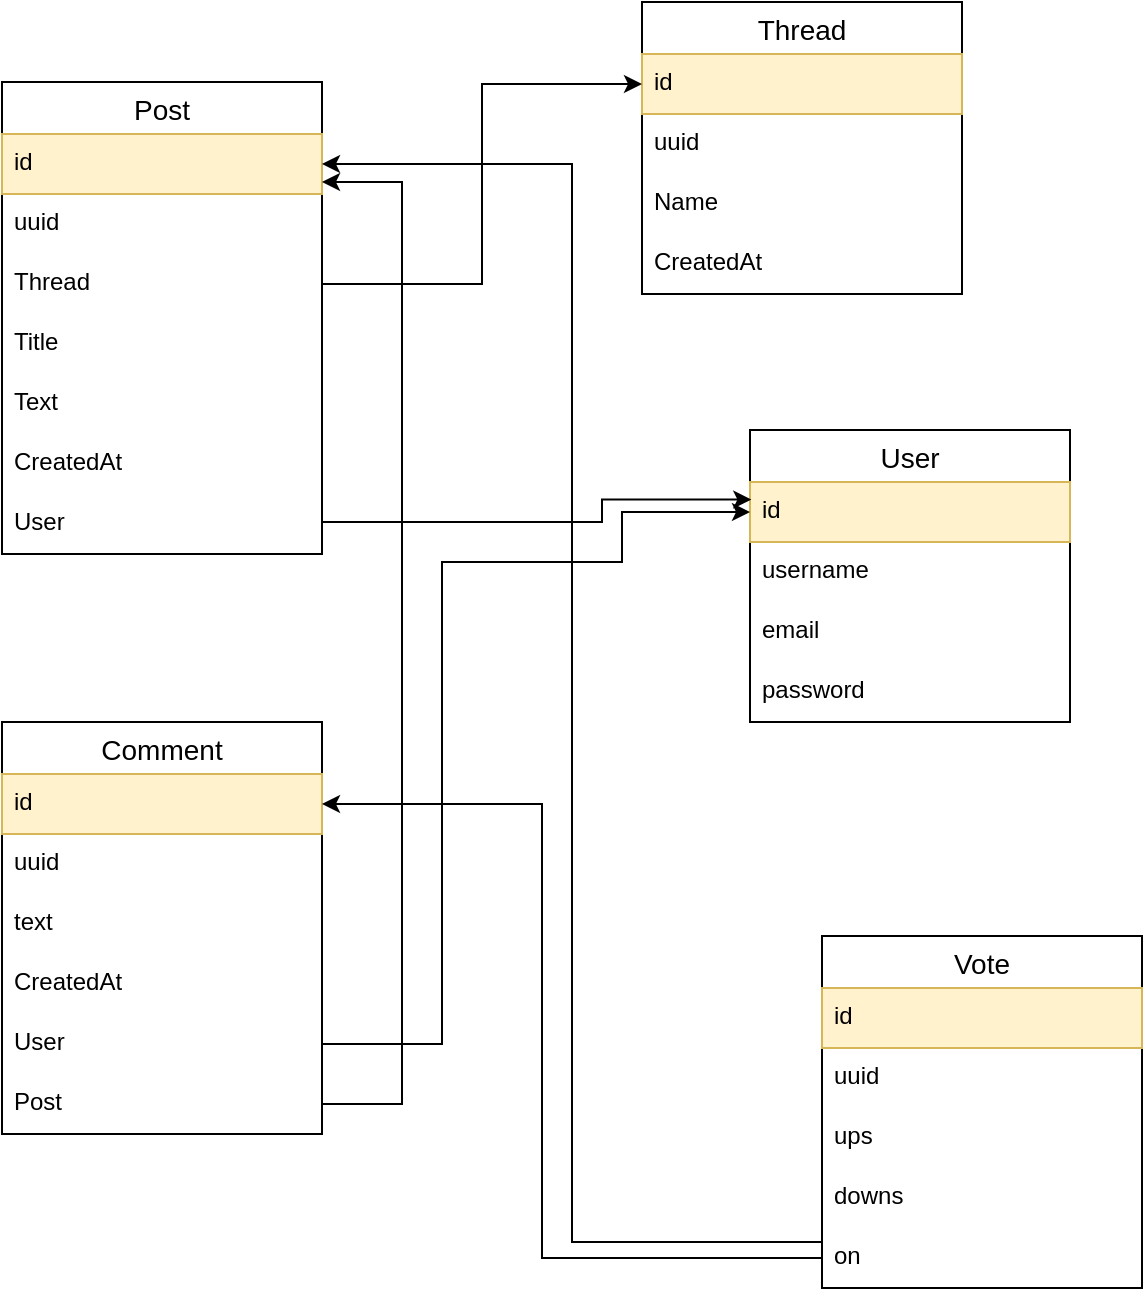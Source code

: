 <mxfile version="17.4.2" type="device"><diagram id="tq-Q6TzTyD14Li7ieqoj" name="Page-1"><mxGraphModel dx="655" dy="653" grid="1" gridSize="10" guides="1" tooltips="1" connect="1" arrows="1" fold="1" page="1" pageScale="1" pageWidth="827" pageHeight="1169" math="0" shadow="0"><root><mxCell id="0"/><mxCell id="1" parent="0"/><mxCell id="9" value="Thread" style="swimlane;fontStyle=0;childLayout=stackLayout;horizontal=1;startSize=26;horizontalStack=0;resizeParent=1;resizeParentMax=0;resizeLast=0;collapsible=1;marginBottom=0;align=center;fontSize=14;" parent="1" vertex="1"><mxGeometry x="360" y="30" width="160" height="146" as="geometry"/></mxCell><mxCell id="10" value="id" style="text;strokeColor=#d6b656;fillColor=#fff2cc;spacingLeft=4;spacingRight=4;overflow=hidden;rotatable=0;points=[[0,0.5],[1,0.5]];portConstraint=eastwest;fontSize=12;" parent="9" vertex="1"><mxGeometry y="26" width="160" height="30" as="geometry"/></mxCell><mxCell id="bKGqzlOX6iAhwsOHJMyX-36" value="uuid" style="text;strokeColor=none;fillColor=none;spacingLeft=4;spacingRight=4;overflow=hidden;rotatable=0;points=[[0,0.5],[1,0.5]];portConstraint=eastwest;fontSize=12;" parent="9" vertex="1"><mxGeometry y="56" width="160" height="30" as="geometry"/></mxCell><mxCell id="11" value="Name" style="text;strokeColor=none;fillColor=none;spacingLeft=4;spacingRight=4;overflow=hidden;rotatable=0;points=[[0,0.5],[1,0.5]];portConstraint=eastwest;fontSize=12;" parent="9" vertex="1"><mxGeometry y="86" width="160" height="30" as="geometry"/></mxCell><mxCell id="SS1GwkB9hGUlwYre3SJg-49" value="CreatedAt" style="text;strokeColor=none;fillColor=none;spacingLeft=4;spacingRight=4;overflow=hidden;rotatable=0;points=[[0,0.5],[1,0.5]];portConstraint=eastwest;fontSize=12;" parent="9" vertex="1"><mxGeometry y="116" width="160" height="30" as="geometry"/></mxCell><mxCell id="13" value="Post" style="swimlane;fontStyle=0;childLayout=stackLayout;horizontal=1;startSize=26;horizontalStack=0;resizeParent=1;resizeParentMax=0;resizeLast=0;collapsible=1;marginBottom=0;align=center;fontSize=14;" parent="1" vertex="1"><mxGeometry x="40" y="70" width="160" height="236" as="geometry"><mxRectangle x="320" y="240" width="60" height="26" as="alternateBounds"/></mxGeometry></mxCell><mxCell id="25" value="id" style="text;strokeColor=#d6b656;fillColor=#fff2cc;spacingLeft=4;spacingRight=4;overflow=hidden;rotatable=0;points=[[0,0.5],[1,0.5]];portConstraint=eastwest;fontSize=12;" parent="13" vertex="1"><mxGeometry y="26" width="160" height="30" as="geometry"/></mxCell><mxCell id="bKGqzlOX6iAhwsOHJMyX-35" value="uuid" style="text;strokeColor=none;fillColor=none;spacingLeft=4;spacingRight=4;overflow=hidden;rotatable=0;points=[[0,0.5],[1,0.5]];portConstraint=eastwest;fontSize=12;" parent="13" vertex="1"><mxGeometry y="56" width="160" height="30" as="geometry"/></mxCell><mxCell id="32" value="Thread" style="text;strokeColor=none;fillColor=none;spacingLeft=4;spacingRight=4;overflow=hidden;rotatable=0;points=[[0,0.5],[1,0.5]];portConstraint=eastwest;fontSize=12;" parent="13" vertex="1"><mxGeometry y="86" width="160" height="30" as="geometry"/></mxCell><mxCell id="14" value="Title" style="text;strokeColor=none;fillColor=none;spacingLeft=4;spacingRight=4;overflow=hidden;rotatable=0;points=[[0,0.5],[1,0.5]];portConstraint=eastwest;fontSize=12;" parent="13" vertex="1"><mxGeometry y="116" width="160" height="30" as="geometry"/></mxCell><mxCell id="15" value="Text" style="text;strokeColor=none;fillColor=none;spacingLeft=4;spacingRight=4;overflow=hidden;rotatable=0;points=[[0,0.5],[1,0.5]];portConstraint=eastwest;fontSize=12;" parent="13" vertex="1"><mxGeometry y="146" width="160" height="30" as="geometry"/></mxCell><mxCell id="16" value="CreatedAt" style="text;strokeColor=none;fillColor=none;spacingLeft=4;spacingRight=4;overflow=hidden;rotatable=0;points=[[0,0.5],[1,0.5]];portConstraint=eastwest;fontSize=12;" parent="13" vertex="1"><mxGeometry y="176" width="160" height="30" as="geometry"/></mxCell><mxCell id="26" value="User" style="text;strokeColor=none;fillColor=none;spacingLeft=4;spacingRight=4;overflow=hidden;rotatable=0;points=[[0,0.5],[1,0.5]];portConstraint=eastwest;fontSize=12;" parent="13" vertex="1"><mxGeometry y="206" width="160" height="30" as="geometry"/></mxCell><mxCell id="17" value="User" style="swimlane;fontStyle=0;childLayout=stackLayout;horizontal=1;startSize=26;horizontalStack=0;resizeParent=1;resizeParentMax=0;resizeLast=0;collapsible=1;marginBottom=0;align=center;fontSize=14;" parent="1" vertex="1"><mxGeometry x="414" y="244" width="160" height="146" as="geometry"/></mxCell><mxCell id="27" value="id" style="text;strokeColor=#d6b656;fillColor=#fff2cc;spacingLeft=4;spacingRight=4;overflow=hidden;rotatable=0;points=[[0,0.5],[1,0.5]];portConstraint=eastwest;fontSize=12;" parent="17" vertex="1"><mxGeometry y="26" width="160" height="30" as="geometry"/></mxCell><mxCell id="18" value="username " style="text;strokeColor=none;fillColor=none;spacingLeft=4;spacingRight=4;overflow=hidden;rotatable=0;points=[[0,0.5],[1,0.5]];portConstraint=eastwest;fontSize=12;" parent="17" vertex="1"><mxGeometry y="56" width="160" height="30" as="geometry"/></mxCell><mxCell id="SS1GwkB9hGUlwYre3SJg-48" value="email" style="text;strokeColor=none;fillColor=none;spacingLeft=4;spacingRight=4;overflow=hidden;rotatable=0;points=[[0,0.5],[1,0.5]];portConstraint=eastwest;fontSize=12;" parent="17" vertex="1"><mxGeometry y="86" width="160" height="30" as="geometry"/></mxCell><mxCell id="19" value="password" style="text;strokeColor=none;fillColor=none;spacingLeft=4;spacingRight=4;overflow=hidden;rotatable=0;points=[[0,0.5],[1,0.5]];portConstraint=eastwest;fontSize=12;" parent="17" vertex="1"><mxGeometry y="116" width="160" height="30" as="geometry"/></mxCell><mxCell id="SS1GwkB9hGUlwYre3SJg-32" value="Comment" style="swimlane;fontStyle=0;childLayout=stackLayout;horizontal=1;startSize=26;horizontalStack=0;resizeParent=1;resizeParentMax=0;resizeLast=0;collapsible=1;marginBottom=0;align=center;fontSize=14;" parent="1" vertex="1"><mxGeometry x="40" y="390" width="160" height="206" as="geometry"><mxRectangle x="320" y="240" width="60" height="26" as="alternateBounds"/></mxGeometry></mxCell><mxCell id="SS1GwkB9hGUlwYre3SJg-33" value="id" style="text;strokeColor=#d6b656;fillColor=#fff2cc;spacingLeft=4;spacingRight=4;overflow=hidden;rotatable=0;points=[[0,0.5],[1,0.5]];portConstraint=eastwest;fontSize=12;" parent="SS1GwkB9hGUlwYre3SJg-32" vertex="1"><mxGeometry y="26" width="160" height="30" as="geometry"/></mxCell><mxCell id="SS1GwkB9hGUlwYre3SJg-34" value="uuid" style="text;strokeColor=none;fillColor=none;spacingLeft=4;spacingRight=4;overflow=hidden;rotatable=0;points=[[0,0.5],[1,0.5]];portConstraint=eastwest;fontSize=12;" parent="SS1GwkB9hGUlwYre3SJg-32" vertex="1"><mxGeometry y="56" width="160" height="30" as="geometry"/></mxCell><mxCell id="SS1GwkB9hGUlwYre3SJg-35" value="text" style="text;strokeColor=none;fillColor=none;spacingLeft=4;spacingRight=4;overflow=hidden;rotatable=0;points=[[0,0.5],[1,0.5]];portConstraint=eastwest;fontSize=12;" parent="SS1GwkB9hGUlwYre3SJg-32" vertex="1"><mxGeometry y="86" width="160" height="30" as="geometry"/></mxCell><mxCell id="SS1GwkB9hGUlwYre3SJg-38" value="CreatedAt" style="text;strokeColor=none;fillColor=none;spacingLeft=4;spacingRight=4;overflow=hidden;rotatable=0;points=[[0,0.5],[1,0.5]];portConstraint=eastwest;fontSize=12;" parent="SS1GwkB9hGUlwYre3SJg-32" vertex="1"><mxGeometry y="116" width="160" height="30" as="geometry"/></mxCell><mxCell id="SS1GwkB9hGUlwYre3SJg-39" value="User" style="text;strokeColor=none;fillColor=none;spacingLeft=4;spacingRight=4;overflow=hidden;rotatable=0;points=[[0,0.5],[1,0.5]];portConstraint=eastwest;fontSize=12;shadow=0;" parent="SS1GwkB9hGUlwYre3SJg-32" vertex="1"><mxGeometry y="146" width="160" height="30" as="geometry"/></mxCell><mxCell id="SS1GwkB9hGUlwYre3SJg-45" value="Post" style="text;strokeColor=none;fillColor=none;spacingLeft=4;spacingRight=4;overflow=hidden;rotatable=0;points=[[0,0.5],[1,0.5]];portConstraint=eastwest;fontSize=12;" parent="SS1GwkB9hGUlwYre3SJg-32" vertex="1"><mxGeometry y="176" width="160" height="30" as="geometry"/></mxCell><mxCell id="SS1GwkB9hGUlwYre3SJg-42" style="edgeStyle=orthogonalEdgeStyle;rounded=0;orthogonalLoop=1;jettySize=auto;html=1;entryX=0.004;entryY=0.293;entryDx=0;entryDy=0;entryPerimeter=0;" parent="1" target="27" edge="1"><mxGeometry relative="1" as="geometry"><mxPoint x="200" y="290" as="sourcePoint"/><mxPoint x="310" y="295" as="targetPoint"/><Array as="points"><mxPoint x="340" y="290"/><mxPoint x="340" y="279"/></Array></mxGeometry></mxCell><mxCell id="SS1GwkB9hGUlwYre3SJg-43" style="edgeStyle=orthogonalEdgeStyle;rounded=0;orthogonalLoop=1;jettySize=auto;html=1;exitX=1;exitY=0.5;exitDx=0;exitDy=0;entryX=0;entryY=0.5;entryDx=0;entryDy=0;" parent="1" source="SS1GwkB9hGUlwYre3SJg-39" target="27" edge="1"><mxGeometry relative="1" as="geometry"><mxPoint x="310" y="300" as="targetPoint"/><Array as="points"><mxPoint x="260" y="551"/><mxPoint x="260" y="310"/><mxPoint x="350" y="310"/><mxPoint x="350" y="285"/></Array></mxGeometry></mxCell><mxCell id="SS1GwkB9hGUlwYre3SJg-46" style="edgeStyle=orthogonalEdgeStyle;rounded=0;orthogonalLoop=1;jettySize=auto;html=1;exitX=1;exitY=0.5;exitDx=0;exitDy=0;" parent="1" source="SS1GwkB9hGUlwYre3SJg-45" edge="1"><mxGeometry relative="1" as="geometry"><mxPoint x="200" y="120" as="targetPoint"/><Array as="points"><mxPoint x="240" y="581"/><mxPoint x="240" y="120"/><mxPoint x="200" y="120"/></Array></mxGeometry></mxCell><mxCell id="SS1GwkB9hGUlwYre3SJg-47" style="edgeStyle=orthogonalEdgeStyle;rounded=0;orthogonalLoop=1;jettySize=auto;html=1;" parent="1" source="32" target="10" edge="1"><mxGeometry relative="1" as="geometry"/></mxCell><mxCell id="33" value="Vote" style="swimlane;fontStyle=0;childLayout=stackLayout;horizontal=1;startSize=26;horizontalStack=0;resizeParent=1;resizeParentMax=0;resizeLast=0;collapsible=1;marginBottom=0;align=center;fontSize=14;fillColor=none;" parent="1" vertex="1"><mxGeometry x="450" y="497" width="160" height="176" as="geometry"><mxRectangle x="320" y="240" width="60" height="26" as="alternateBounds"/></mxGeometry></mxCell><mxCell id="34" value="id" style="text;strokeColor=#d6b656;fillColor=#fff2cc;spacingLeft=4;spacingRight=4;overflow=hidden;rotatable=0;points=[[0,0.5],[1,0.5]];portConstraint=eastwest;fontSize=12;" parent="33" vertex="1"><mxGeometry y="26" width="160" height="30" as="geometry"/></mxCell><mxCell id="35" value="uuid" style="text;strokeColor=none;fillColor=none;spacingLeft=4;spacingRight=4;overflow=hidden;rotatable=0;points=[[0,0.5],[1,0.5]];portConstraint=eastwest;fontSize=12;" parent="33" vertex="1"><mxGeometry y="56" width="160" height="30" as="geometry"/></mxCell><mxCell id="36" value="ups" style="text;strokeColor=none;fillColor=none;spacingLeft=4;spacingRight=4;overflow=hidden;rotatable=0;points=[[0,0.5],[1,0.5]];portConstraint=eastwest;fontSize=12;" parent="33" vertex="1"><mxGeometry y="86" width="160" height="30" as="geometry"/></mxCell><mxCell id="37" value="downs" style="text;strokeColor=none;fillColor=none;spacingLeft=4;spacingRight=4;overflow=hidden;rotatable=0;points=[[0,0.5],[1,0.5]];portConstraint=eastwest;fontSize=12;" parent="33" vertex="1"><mxGeometry y="116" width="160" height="30" as="geometry"/></mxCell><mxCell id="jQOo2DrXbKmspHxaGgos-40" value="on&#10;" style="text;strokeColor=none;fillColor=none;spacingLeft=4;spacingRight=4;overflow=hidden;rotatable=0;points=[[0,0.5],[1,0.5]];portConstraint=eastwest;fontSize=12;" parent="33" vertex="1"><mxGeometry y="146" width="160" height="30" as="geometry"/></mxCell><mxCell id="jQOo2DrXbKmspHxaGgos-41" style="edgeStyle=orthogonalEdgeStyle;rounded=0;orthogonalLoop=1;jettySize=auto;html=1;exitX=1;exitY=0.5;exitDx=0;exitDy=0;entryX=0;entryY=0.5;entryDx=0;entryDy=0;endArrow=none;endFill=0;startArrow=classic;startFill=1;" parent="1" source="SS1GwkB9hGUlwYre3SJg-33" target="jQOo2DrXbKmspHxaGgos-40" edge="1"><mxGeometry relative="1" as="geometry"><Array as="points"><mxPoint x="310" y="431"/><mxPoint x="310" y="658"/></Array></mxGeometry></mxCell><mxCell id="jQOo2DrXbKmspHxaGgos-42" style="edgeStyle=orthogonalEdgeStyle;rounded=0;orthogonalLoop=1;jettySize=auto;html=1;exitX=1;exitY=0.5;exitDx=0;exitDy=0;entryX=0;entryY=0.233;entryDx=0;entryDy=0;entryPerimeter=0;endArrow=none;endFill=0;startArrow=classic;startFill=1;" parent="1" source="25" target="jQOo2DrXbKmspHxaGgos-40" edge="1"><mxGeometry relative="1" as="geometry"><mxPoint x="430" y="650" as="targetPoint"/></mxGeometry></mxCell></root></mxGraphModel></diagram></mxfile>
